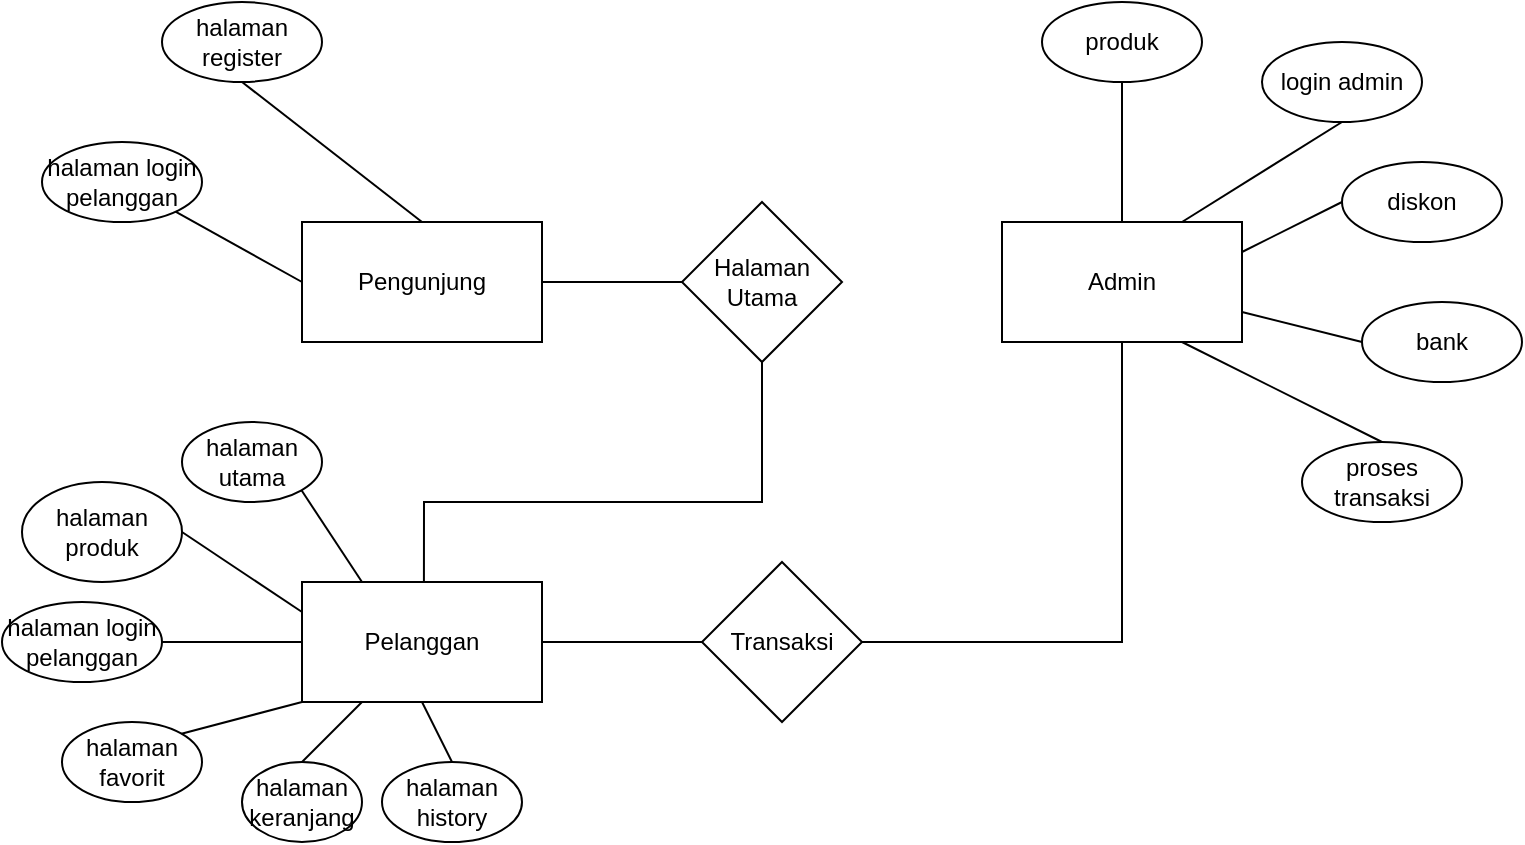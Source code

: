 <mxfile version="21.6.8" type="github" pages="2">
  <diagram id="R2lEEEUBdFMjLlhIrx00" name="ERD">
    <mxGraphModel dx="1290" dy="530" grid="1" gridSize="10" guides="1" tooltips="1" connect="1" arrows="1" fold="1" page="1" pageScale="1" pageWidth="850" pageHeight="1100" math="0" shadow="0" extFonts="Permanent Marker^https://fonts.googleapis.com/css?family=Permanent+Marker">
      <root>
        <mxCell id="0" />
        <mxCell id="1" parent="0" />
        <mxCell id="4zPybURJNScIZEpRafUK-1" value="Pengunjung" style="rounded=0;whiteSpace=wrap;html=1;" vertex="1" parent="1">
          <mxGeometry x="195" y="160" width="120" height="60" as="geometry" />
        </mxCell>
        <mxCell id="4zPybURJNScIZEpRafUK-2" value="Admin" style="rounded=0;whiteSpace=wrap;html=1;" vertex="1" parent="1">
          <mxGeometry x="545" y="160" width="120" height="60" as="geometry" />
        </mxCell>
        <mxCell id="4zPybURJNScIZEpRafUK-3" value="Pelanggan " style="rounded=0;whiteSpace=wrap;html=1;" vertex="1" parent="1">
          <mxGeometry x="195" y="340" width="120" height="60" as="geometry" />
        </mxCell>
        <mxCell id="4zPybURJNScIZEpRafUK-4" value="Halaman Utama" style="rhombus;whiteSpace=wrap;html=1;" vertex="1" parent="1">
          <mxGeometry x="385" y="150" width="80" height="80" as="geometry" />
        </mxCell>
        <mxCell id="4zPybURJNScIZEpRafUK-6" value="" style="endArrow=none;html=1;rounded=0;entryX=1;entryY=0.5;entryDx=0;entryDy=0;exitX=0;exitY=0.5;exitDx=0;exitDy=0;" edge="1" parent="1" source="4zPybURJNScIZEpRafUK-4" target="4zPybURJNScIZEpRafUK-1">
          <mxGeometry width="50" height="50" relative="1" as="geometry">
            <mxPoint x="455" y="280" as="sourcePoint" />
            <mxPoint x="505" y="230" as="targetPoint" />
          </mxGeometry>
        </mxCell>
        <mxCell id="4zPybURJNScIZEpRafUK-7" value="" style="endArrow=none;html=1;rounded=0;entryX=0.5;entryY=1;entryDx=0;entryDy=0;exitX=0.508;exitY=0;exitDx=0;exitDy=0;exitPerimeter=0;" edge="1" parent="1" source="4zPybURJNScIZEpRafUK-3" target="4zPybURJNScIZEpRafUK-4">
          <mxGeometry width="50" height="50" relative="1" as="geometry">
            <mxPoint x="395" y="200" as="sourcePoint" />
            <mxPoint x="325" y="200" as="targetPoint" />
            <Array as="points">
              <mxPoint x="256" y="300" />
              <mxPoint x="425" y="300" />
            </Array>
          </mxGeometry>
        </mxCell>
        <mxCell id="4zPybURJNScIZEpRafUK-8" value="halaman register" style="ellipse;whiteSpace=wrap;html=1;" vertex="1" parent="1">
          <mxGeometry x="125" y="50" width="80" height="40" as="geometry" />
        </mxCell>
        <mxCell id="4zPybURJNScIZEpRafUK-9" value="" style="endArrow=none;html=1;rounded=0;entryX=0.5;entryY=0;entryDx=0;entryDy=0;exitX=0.5;exitY=1;exitDx=0;exitDy=0;" edge="1" parent="1" source="4zPybURJNScIZEpRafUK-8" target="4zPybURJNScIZEpRafUK-1">
          <mxGeometry width="50" height="50" relative="1" as="geometry">
            <mxPoint x="555" y="200" as="sourcePoint" />
            <mxPoint x="475" y="200" as="targetPoint" />
          </mxGeometry>
        </mxCell>
        <mxCell id="4zPybURJNScIZEpRafUK-10" value="halaman login pelanggan" style="ellipse;whiteSpace=wrap;html=1;" vertex="1" parent="1">
          <mxGeometry x="45" y="350" width="80" height="40" as="geometry" />
        </mxCell>
        <mxCell id="4zPybURJNScIZEpRafUK-14" value="halaman login pelanggan" style="ellipse;whiteSpace=wrap;html=1;" vertex="1" parent="1">
          <mxGeometry x="65" y="120" width="80" height="40" as="geometry" />
        </mxCell>
        <mxCell id="4zPybURJNScIZEpRafUK-15" value="" style="endArrow=none;html=1;rounded=0;entryX=0;entryY=0.5;entryDx=0;entryDy=0;" edge="1" parent="1" source="4zPybURJNScIZEpRafUK-14" target="4zPybURJNScIZEpRafUK-1">
          <mxGeometry width="50" height="50" relative="1" as="geometry">
            <mxPoint x="395" y="200" as="sourcePoint" />
            <mxPoint x="325" y="200" as="targetPoint" />
          </mxGeometry>
        </mxCell>
        <mxCell id="4zPybURJNScIZEpRafUK-16" value="" style="endArrow=none;html=1;rounded=0;entryX=0;entryY=0.5;entryDx=0;entryDy=0;exitX=1;exitY=0.5;exitDx=0;exitDy=0;" edge="1" parent="1" source="4zPybURJNScIZEpRafUK-10" target="4zPybURJNScIZEpRafUK-3">
          <mxGeometry width="50" height="50" relative="1" as="geometry">
            <mxPoint x="142" y="165" as="sourcePoint" />
            <mxPoint x="205" y="200" as="targetPoint" />
          </mxGeometry>
        </mxCell>
        <mxCell id="4zPybURJNScIZEpRafUK-17" value="halaman utama" style="ellipse;whiteSpace=wrap;html=1;" vertex="1" parent="1">
          <mxGeometry x="135" y="260" width="70" height="40" as="geometry" />
        </mxCell>
        <mxCell id="4zPybURJNScIZEpRafUK-18" value="halaman history" style="ellipse;whiteSpace=wrap;html=1;" vertex="1" parent="1">
          <mxGeometry x="235" y="430" width="70" height="40" as="geometry" />
        </mxCell>
        <mxCell id="4zPybURJNScIZEpRafUK-19" value="halaman favorit" style="ellipse;whiteSpace=wrap;html=1;" vertex="1" parent="1">
          <mxGeometry x="75" y="410" width="70" height="40" as="geometry" />
        </mxCell>
        <mxCell id="4zPybURJNScIZEpRafUK-20" value="halaman keranjang" style="ellipse;whiteSpace=wrap;html=1;" vertex="1" parent="1">
          <mxGeometry x="165" y="430" width="60" height="40" as="geometry" />
        </mxCell>
        <mxCell id="4zPybURJNScIZEpRafUK-21" value="halaman produk" style="ellipse;whiteSpace=wrap;html=1;" vertex="1" parent="1">
          <mxGeometry x="55" y="290" width="80" height="50" as="geometry" />
        </mxCell>
        <mxCell id="4zPybURJNScIZEpRafUK-22" value="" style="endArrow=none;html=1;rounded=0;exitX=0.5;exitY=0;exitDx=0;exitDy=0;entryX=0.5;entryY=1;entryDx=0;entryDy=0;" edge="1" parent="1" source="4zPybURJNScIZEpRafUK-18" target="4zPybURJNScIZEpRafUK-3">
          <mxGeometry width="50" height="50" relative="1" as="geometry">
            <mxPoint x="135" y="380" as="sourcePoint" />
            <mxPoint x="255" y="410" as="targetPoint" />
          </mxGeometry>
        </mxCell>
        <mxCell id="4zPybURJNScIZEpRafUK-23" value="" style="endArrow=none;html=1;rounded=0;entryX=0.25;entryY=0;entryDx=0;entryDy=0;exitX=1;exitY=1;exitDx=0;exitDy=0;" edge="1" parent="1" source="4zPybURJNScIZEpRafUK-17" target="4zPybURJNScIZEpRafUK-3">
          <mxGeometry width="50" height="50" relative="1" as="geometry">
            <mxPoint x="145" y="390" as="sourcePoint" />
            <mxPoint x="215" y="390" as="targetPoint" />
          </mxGeometry>
        </mxCell>
        <mxCell id="4zPybURJNScIZEpRafUK-24" value="" style="endArrow=none;html=1;rounded=0;entryX=0;entryY=0.25;entryDx=0;entryDy=0;exitX=1;exitY=0.5;exitDx=0;exitDy=0;" edge="1" parent="1" source="4zPybURJNScIZEpRafUK-21" target="4zPybURJNScIZEpRafUK-3">
          <mxGeometry width="50" height="50" relative="1" as="geometry">
            <mxPoint x="205" y="304" as="sourcePoint" />
            <mxPoint x="235" y="350" as="targetPoint" />
          </mxGeometry>
        </mxCell>
        <mxCell id="4zPybURJNScIZEpRafUK-25" value="" style="endArrow=none;html=1;rounded=0;entryX=0;entryY=1;entryDx=0;entryDy=0;exitX=1;exitY=0;exitDx=0;exitDy=0;" edge="1" parent="1" source="4zPybURJNScIZEpRafUK-19" target="4zPybURJNScIZEpRafUK-3">
          <mxGeometry width="50" height="50" relative="1" as="geometry">
            <mxPoint x="145" y="325" as="sourcePoint" />
            <mxPoint x="205" y="365" as="targetPoint" />
          </mxGeometry>
        </mxCell>
        <mxCell id="4zPybURJNScIZEpRafUK-26" value="" style="endArrow=none;html=1;rounded=0;entryX=0.25;entryY=1;entryDx=0;entryDy=0;exitX=0.5;exitY=0;exitDx=0;exitDy=0;" edge="1" parent="1" source="4zPybURJNScIZEpRafUK-20" target="4zPybURJNScIZEpRafUK-3">
          <mxGeometry width="50" height="50" relative="1" as="geometry">
            <mxPoint x="145" y="426" as="sourcePoint" />
            <mxPoint x="205" y="410" as="targetPoint" />
          </mxGeometry>
        </mxCell>
        <mxCell id="4zPybURJNScIZEpRafUK-28" value="Transaksi" style="rhombus;whiteSpace=wrap;html=1;" vertex="1" parent="1">
          <mxGeometry x="395" y="330" width="80" height="80" as="geometry" />
        </mxCell>
        <mxCell id="4zPybURJNScIZEpRafUK-29" value="" style="endArrow=none;html=1;rounded=0;entryX=0;entryY=0.5;entryDx=0;entryDy=0;exitX=1;exitY=0.5;exitDx=0;exitDy=0;" edge="1" parent="1" source="4zPybURJNScIZEpRafUK-3" target="4zPybURJNScIZEpRafUK-28">
          <mxGeometry width="50" height="50" relative="1" as="geometry">
            <mxPoint x="455" y="280" as="sourcePoint" />
            <mxPoint x="505" y="230" as="targetPoint" />
          </mxGeometry>
        </mxCell>
        <mxCell id="4zPybURJNScIZEpRafUK-30" value="" style="endArrow=none;html=1;rounded=0;entryX=0.5;entryY=1;entryDx=0;entryDy=0;exitX=1;exitY=0.5;exitDx=0;exitDy=0;" edge="1" parent="1" source="4zPybURJNScIZEpRafUK-28" target="4zPybURJNScIZEpRafUK-2">
          <mxGeometry width="50" height="50" relative="1" as="geometry">
            <mxPoint x="325" y="380" as="sourcePoint" />
            <mxPoint x="405" y="380" as="targetPoint" />
            <Array as="points">
              <mxPoint x="605" y="370" />
            </Array>
          </mxGeometry>
        </mxCell>
        <mxCell id="4zPybURJNScIZEpRafUK-31" value="diskon" style="ellipse;whiteSpace=wrap;html=1;" vertex="1" parent="1">
          <mxGeometry x="715" y="130" width="80" height="40" as="geometry" />
        </mxCell>
        <mxCell id="4zPybURJNScIZEpRafUK-32" value="login admin" style="ellipse;whiteSpace=wrap;html=1;" vertex="1" parent="1">
          <mxGeometry x="675" y="70" width="80" height="40" as="geometry" />
        </mxCell>
        <mxCell id="4zPybURJNScIZEpRafUK-33" value="produk" style="ellipse;whiteSpace=wrap;html=1;" vertex="1" parent="1">
          <mxGeometry x="565" y="50" width="80" height="40" as="geometry" />
        </mxCell>
        <mxCell id="4zPybURJNScIZEpRafUK-34" value="bank" style="ellipse;whiteSpace=wrap;html=1;" vertex="1" parent="1">
          <mxGeometry x="725" y="200" width="80" height="40" as="geometry" />
        </mxCell>
        <mxCell id="4zPybURJNScIZEpRafUK-35" value="proses transaksi" style="ellipse;whiteSpace=wrap;html=1;" vertex="1" parent="1">
          <mxGeometry x="695" y="270" width="80" height="40" as="geometry" />
        </mxCell>
        <mxCell id="4zPybURJNScIZEpRafUK-36" value="" style="endArrow=none;html=1;rounded=0;entryX=0.5;entryY=1;entryDx=0;entryDy=0;" edge="1" parent="1" source="4zPybURJNScIZEpRafUK-2" target="4zPybURJNScIZEpRafUK-33">
          <mxGeometry width="50" height="50" relative="1" as="geometry">
            <mxPoint x="455" y="280" as="sourcePoint" />
            <mxPoint x="505" y="230" as="targetPoint" />
          </mxGeometry>
        </mxCell>
        <mxCell id="4zPybURJNScIZEpRafUK-37" value="" style="endArrow=none;html=1;rounded=0;entryX=0.5;entryY=1;entryDx=0;entryDy=0;exitX=0.75;exitY=0;exitDx=0;exitDy=0;" edge="1" parent="1" source="4zPybURJNScIZEpRafUK-2" target="4zPybURJNScIZEpRafUK-32">
          <mxGeometry width="50" height="50" relative="1" as="geometry">
            <mxPoint x="615" y="170" as="sourcePoint" />
            <mxPoint x="615" y="100" as="targetPoint" />
          </mxGeometry>
        </mxCell>
        <mxCell id="4zPybURJNScIZEpRafUK-38" value="" style="endArrow=none;html=1;rounded=0;entryX=0;entryY=0.5;entryDx=0;entryDy=0;exitX=1;exitY=0.25;exitDx=0;exitDy=0;" edge="1" parent="1" source="4zPybURJNScIZEpRafUK-2" target="4zPybURJNScIZEpRafUK-31">
          <mxGeometry width="50" height="50" relative="1" as="geometry">
            <mxPoint x="645" y="170" as="sourcePoint" />
            <mxPoint x="725" y="120" as="targetPoint" />
          </mxGeometry>
        </mxCell>
        <mxCell id="4zPybURJNScIZEpRafUK-39" value="" style="endArrow=none;html=1;rounded=0;entryX=0;entryY=0.5;entryDx=0;entryDy=0;exitX=1;exitY=0.75;exitDx=0;exitDy=0;" edge="1" parent="1" source="4zPybURJNScIZEpRafUK-2" target="4zPybURJNScIZEpRafUK-34">
          <mxGeometry width="50" height="50" relative="1" as="geometry">
            <mxPoint x="655" y="180" as="sourcePoint" />
            <mxPoint x="735" y="130" as="targetPoint" />
          </mxGeometry>
        </mxCell>
        <mxCell id="4zPybURJNScIZEpRafUK-40" value="" style="endArrow=none;html=1;rounded=0;entryX=0.5;entryY=0;entryDx=0;entryDy=0;exitX=0.75;exitY=1;exitDx=0;exitDy=0;" edge="1" parent="1" source="4zPybURJNScIZEpRafUK-2" target="4zPybURJNScIZEpRafUK-35">
          <mxGeometry width="50" height="50" relative="1" as="geometry">
            <mxPoint x="665" y="190" as="sourcePoint" />
            <mxPoint x="745" y="140" as="targetPoint" />
          </mxGeometry>
        </mxCell>
      </root>
    </mxGraphModel>
  </diagram>
  <diagram id="TzO_BwNU29FcNPLSAgXV" name="Diagram Sequence">
    <mxGraphModel dx="1723" dy="815" grid="1" gridSize="10" guides="1" tooltips="1" connect="1" arrows="1" fold="1" page="1" pageScale="1" pageWidth="850" pageHeight="1100" math="0" shadow="0">
      <root>
        <mxCell id="0" />
        <mxCell id="1" parent="0" />
        <mxCell id="j_Z520GpZRDXHj4FX0Q_-3" value="User" style="shape=umlLifeline;perimeter=lifelinePerimeter;whiteSpace=wrap;html=1;container=0;dropTarget=0;collapsible=0;recursiveResize=0;outlineConnect=0;portConstraint=eastwest;newEdgeStyle={&quot;edgeStyle&quot;:&quot;elbowEdgeStyle&quot;,&quot;elbow&quot;:&quot;vertical&quot;,&quot;curved&quot;:0,&quot;rounded&quot;:0};" vertex="1" parent="1">
          <mxGeometry x="-610" y="100" width="100" height="1510" as="geometry" />
        </mxCell>
        <mxCell id="j_Z520GpZRDXHj4FX0Q_-4" value="" style="html=1;points=[];perimeter=orthogonalPerimeter;outlineConnect=0;targetShapes=umlLifeline;portConstraint=eastwest;newEdgeStyle={&quot;edgeStyle&quot;:&quot;elbowEdgeStyle&quot;,&quot;elbow&quot;:&quot;vertical&quot;,&quot;curved&quot;:0,&quot;rounded&quot;:0};" vertex="1" parent="j_Z520GpZRDXHj4FX0Q_-3">
          <mxGeometry x="45" y="70" width="10" height="100" as="geometry" />
        </mxCell>
        <mxCell id="j_Z520GpZRDXHj4FX0Q_-5" value="Mulai" style="html=1;verticalAlign=bottom;startArrow=oval;endArrow=block;startSize=8;edgeStyle=elbowEdgeStyle;elbow=vertical;curved=0;rounded=0;" edge="1" parent="j_Z520GpZRDXHj4FX0Q_-3" target="j_Z520GpZRDXHj4FX0Q_-4">
          <mxGeometry relative="1" as="geometry">
            <mxPoint x="-15" y="70" as="sourcePoint" />
            <mxPoint as="offset" />
          </mxGeometry>
        </mxCell>
        <mxCell id="j_Z520GpZRDXHj4FX0Q_-32" value="" style="html=1;points=[];perimeter=orthogonalPerimeter;outlineConnect=0;targetShapes=umlLifeline;portConstraint=eastwest;newEdgeStyle={&quot;edgeStyle&quot;:&quot;elbowEdgeStyle&quot;,&quot;elbow&quot;:&quot;vertical&quot;,&quot;curved&quot;:0,&quot;rounded&quot;:0};" vertex="1" parent="j_Z520GpZRDXHj4FX0Q_-3">
          <mxGeometry x="45" y="200" width="10" height="100" as="geometry" />
        </mxCell>
        <mxCell id="j_Z520GpZRDXHj4FX0Q_-87" value="" style="html=1;points=[];perimeter=orthogonalPerimeter;outlineConnect=0;targetShapes=umlLifeline;portConstraint=eastwest;newEdgeStyle={&quot;edgeStyle&quot;:&quot;elbowEdgeStyle&quot;,&quot;elbow&quot;:&quot;vertical&quot;,&quot;curved&quot;:0,&quot;rounded&quot;:0};" vertex="1" parent="j_Z520GpZRDXHj4FX0Q_-3">
          <mxGeometry x="45" y="470" width="10" height="100" as="geometry" />
        </mxCell>
        <mxCell id="j_Z520GpZRDXHj4FX0Q_-131" value="" style="html=1;points=[];perimeter=orthogonalPerimeter;outlineConnect=0;targetShapes=umlLifeline;portConstraint=eastwest;newEdgeStyle={&quot;edgeStyle&quot;:&quot;elbowEdgeStyle&quot;,&quot;elbow&quot;:&quot;vertical&quot;,&quot;curved&quot;:0,&quot;rounded&quot;:0};" vertex="1" parent="j_Z520GpZRDXHj4FX0Q_-3">
          <mxGeometry x="45" y="1310" width="10" height="70" as="geometry" />
        </mxCell>
        <mxCell id="j_Z520GpZRDXHj4FX0Q_-7" value="Admin" style="shape=umlLifeline;perimeter=lifelinePerimeter;whiteSpace=wrap;html=1;container=0;dropTarget=0;collapsible=0;recursiveResize=0;outlineConnect=0;portConstraint=eastwest;newEdgeStyle={&quot;edgeStyle&quot;:&quot;elbowEdgeStyle&quot;,&quot;elbow&quot;:&quot;vertical&quot;,&quot;curved&quot;:0,&quot;rounded&quot;:0};" vertex="1" parent="1">
          <mxGeometry x="-100" y="100" width="100" height="1530" as="geometry" />
        </mxCell>
        <mxCell id="j_Z520GpZRDXHj4FX0Q_-117" value="" style="html=1;points=[];perimeter=orthogonalPerimeter;outlineConnect=0;targetShapes=umlLifeline;portConstraint=eastwest;newEdgeStyle={&quot;edgeStyle&quot;:&quot;elbowEdgeStyle&quot;,&quot;elbow&quot;:&quot;vertical&quot;,&quot;curved&quot;:0,&quot;rounded&quot;:0};" vertex="1" parent="j_Z520GpZRDXHj4FX0Q_-7">
          <mxGeometry x="45" y="920.5" width="10" height="100" as="geometry" />
        </mxCell>
        <mxCell id="j_Z520GpZRDXHj4FX0Q_-120" value="" style="html=1;points=[];perimeter=orthogonalPerimeter;outlineConnect=0;targetShapes=umlLifeline;portConstraint=eastwest;newEdgeStyle={&quot;edgeStyle&quot;:&quot;elbowEdgeStyle&quot;,&quot;elbow&quot;:&quot;vertical&quot;,&quot;curved&quot;:0,&quot;rounded&quot;:0};" vertex="1" parent="j_Z520GpZRDXHj4FX0Q_-7">
          <mxGeometry x="45" y="1070" width="10" height="100" as="geometry" />
        </mxCell>
        <mxCell id="j_Z520GpZRDXHj4FX0Q_-9" value="Melakukan Register/login" style="html=1;verticalAlign=bottom;endArrow=block;edgeStyle=elbowEdgeStyle;elbow=vertical;curved=0;rounded=0;" edge="1" parent="1" source="j_Z520GpZRDXHj4FX0Q_-4" target="j_Z520GpZRDXHj4FX0Q_-18">
          <mxGeometry relative="1" as="geometry">
            <mxPoint x="-455" y="190" as="sourcePoint" />
            <Array as="points">
              <mxPoint x="-470" y="180" />
            </Array>
          </mxGeometry>
        </mxCell>
        <mxCell id="j_Z520GpZRDXHj4FX0Q_-10" value="Menampilkan halaman home" style="html=1;verticalAlign=bottom;endArrow=open;dashed=1;endSize=8;edgeStyle=elbowEdgeStyle;elbow=vertical;curved=0;rounded=0;" edge="1" parent="1">
          <mxGeometry x="-0.004" relative="1" as="geometry">
            <mxPoint x="-560.5" y="260" as="targetPoint" />
            <Array as="points" />
            <mxPoint x="-330.5" y="260" as="sourcePoint" />
            <mxPoint x="1" as="offset" />
          </mxGeometry>
        </mxCell>
        <mxCell id="j_Z520GpZRDXHj4FX0Q_-17" value="Sistem" style="shape=umlLifeline;perimeter=lifelinePerimeter;whiteSpace=wrap;html=1;container=0;dropTarget=0;collapsible=0;recursiveResize=0;outlineConnect=0;portConstraint=eastwest;newEdgeStyle={&quot;edgeStyle&quot;:&quot;elbowEdgeStyle&quot;,&quot;elbow&quot;:&quot;vertical&quot;,&quot;curved&quot;:0,&quot;rounded&quot;:0};" vertex="1" parent="1">
          <mxGeometry x="-380" y="100" width="100" height="1510" as="geometry" />
        </mxCell>
        <mxCell id="j_Z520GpZRDXHj4FX0Q_-18" value="" style="html=1;points=[];perimeter=orthogonalPerimeter;outlineConnect=0;targetShapes=umlLifeline;portConstraint=eastwest;newEdgeStyle={&quot;edgeStyle&quot;:&quot;elbowEdgeStyle&quot;,&quot;elbow&quot;:&quot;vertical&quot;,&quot;curved&quot;:0,&quot;rounded&quot;:0};" vertex="1" parent="j_Z520GpZRDXHj4FX0Q_-17">
          <mxGeometry x="45" y="70" width="10" height="100" as="geometry" />
        </mxCell>
        <mxCell id="j_Z520GpZRDXHj4FX0Q_-23" value="" style="endArrow=classic;html=1;rounded=0;" edge="1" parent="j_Z520GpZRDXHj4FX0Q_-17" source="j_Z520GpZRDXHj4FX0Q_-18" target="j_Z520GpZRDXHj4FX0Q_-18">
          <mxGeometry width="50" height="50" relative="1" as="geometry">
            <mxPoint x="140" y="50" as="sourcePoint" />
            <mxPoint x="120" y="130" as="targetPoint" />
            <Array as="points">
              <mxPoint x="110" y="80" />
              <mxPoint x="110" y="140" />
            </Array>
          </mxGeometry>
        </mxCell>
        <mxCell id="j_Z520GpZRDXHj4FX0Q_-25" value="Mamvalidasi data user" style="edgeLabel;html=1;align=center;verticalAlign=middle;resizable=0;points=[];" vertex="1" connectable="0" parent="j_Z520GpZRDXHj4FX0Q_-23">
          <mxGeometry x="-0.028" y="2" relative="1" as="geometry">
            <mxPoint as="offset" />
          </mxGeometry>
        </mxCell>
        <mxCell id="j_Z520GpZRDXHj4FX0Q_-34" value="" style="html=1;points=[];perimeter=orthogonalPerimeter;outlineConnect=0;targetShapes=umlLifeline;portConstraint=eastwest;newEdgeStyle={&quot;edgeStyle&quot;:&quot;elbowEdgeStyle&quot;,&quot;elbow&quot;:&quot;vertical&quot;,&quot;curved&quot;:0,&quot;rounded&quot;:0};" vertex="1" parent="j_Z520GpZRDXHj4FX0Q_-17">
          <mxGeometry x="45" y="200" width="10" height="100" as="geometry" />
        </mxCell>
        <mxCell id="j_Z520GpZRDXHj4FX0Q_-88" value="" style="html=1;points=[];perimeter=orthogonalPerimeter;outlineConnect=0;targetShapes=umlLifeline;portConstraint=eastwest;newEdgeStyle={&quot;edgeStyle&quot;:&quot;elbowEdgeStyle&quot;,&quot;elbow&quot;:&quot;vertical&quot;,&quot;curved&quot;:0,&quot;rounded&quot;:0};" vertex="1" parent="j_Z520GpZRDXHj4FX0Q_-17">
          <mxGeometry x="45" y="470.5" width="10" height="100" as="geometry" />
        </mxCell>
        <mxCell id="j_Z520GpZRDXHj4FX0Q_-89" value="" style="endArrow=classic;html=1;rounded=0;" edge="1" parent="j_Z520GpZRDXHj4FX0Q_-17">
          <mxGeometry width="50" height="50" relative="1" as="geometry">
            <mxPoint x="-180" y="470" as="sourcePoint" />
            <mxPoint x="45" y="470" as="targetPoint" />
            <Array as="points">
              <mxPoint x="-65" y="470" />
            </Array>
          </mxGeometry>
        </mxCell>
        <mxCell id="j_Z520GpZRDXHj4FX0Q_-90" value="menekan tombol lanjut transaksi" style="edgeLabel;html=1;align=center;verticalAlign=middle;resizable=0;points=[];" vertex="1" connectable="0" parent="j_Z520GpZRDXHj4FX0Q_-89">
          <mxGeometry x="-0.091" y="-2" relative="1" as="geometry">
            <mxPoint x="18" y="-12" as="offset" />
          </mxGeometry>
        </mxCell>
        <mxCell id="j_Z520GpZRDXHj4FX0Q_-91" value="menampilkan halaman transaksi" style="html=1;verticalAlign=bottom;endArrow=open;dashed=1;endSize=8;edgeStyle=elbowEdgeStyle;elbow=horizontal;curved=0;rounded=0;" edge="1" parent="j_Z520GpZRDXHj4FX0Q_-17">
          <mxGeometry x="-0.004" relative="1" as="geometry">
            <mxPoint x="-180" y="570.5" as="targetPoint" />
            <Array as="points" />
            <mxPoint x="50" y="570.5" as="sourcePoint" />
            <mxPoint x="1" as="offset" />
          </mxGeometry>
        </mxCell>
        <mxCell id="j_Z520GpZRDXHj4FX0Q_-93" value="" style="html=1;points=[];perimeter=orthogonalPerimeter;outlineConnect=0;targetShapes=umlLifeline;portConstraint=eastwest;newEdgeStyle={&quot;edgeStyle&quot;:&quot;elbowEdgeStyle&quot;,&quot;elbow&quot;:&quot;vertical&quot;,&quot;curved&quot;:0,&quot;rounded&quot;:0};" vertex="1" parent="j_Z520GpZRDXHj4FX0Q_-17">
          <mxGeometry x="-185" y="630.5" width="10" height="100" as="geometry" />
        </mxCell>
        <mxCell id="j_Z520GpZRDXHj4FX0Q_-94" value="" style="html=1;points=[];perimeter=orthogonalPerimeter;outlineConnect=0;targetShapes=umlLifeline;portConstraint=eastwest;newEdgeStyle={&quot;edgeStyle&quot;:&quot;elbowEdgeStyle&quot;,&quot;elbow&quot;:&quot;vertical&quot;,&quot;curved&quot;:0,&quot;rounded&quot;:0};" vertex="1" parent="j_Z520GpZRDXHj4FX0Q_-17">
          <mxGeometry x="45" y="630.5" width="10" height="100" as="geometry" />
        </mxCell>
        <mxCell id="j_Z520GpZRDXHj4FX0Q_-95" value="" style="endArrow=classic;html=1;rounded=0;" edge="1" parent="j_Z520GpZRDXHj4FX0Q_-17">
          <mxGeometry width="50" height="50" relative="1" as="geometry">
            <mxPoint x="-180" y="630" as="sourcePoint" />
            <mxPoint x="45" y="630" as="targetPoint" />
            <Array as="points">
              <mxPoint x="-65" y="630" />
            </Array>
          </mxGeometry>
        </mxCell>
        <mxCell id="j_Z520GpZRDXHj4FX0Q_-96" value="mengisi form dan menekan tombol bayar" style="edgeLabel;html=1;align=center;verticalAlign=middle;resizable=0;points=[];" vertex="1" connectable="0" parent="j_Z520GpZRDXHj4FX0Q_-95">
          <mxGeometry x="-0.091" y="-2" relative="1" as="geometry">
            <mxPoint x="18" y="-12" as="offset" />
          </mxGeometry>
        </mxCell>
        <mxCell id="j_Z520GpZRDXHj4FX0Q_-97" value="menampilkan halaman pembayaran" style="html=1;verticalAlign=bottom;endArrow=open;dashed=1;endSize=8;edgeStyle=elbowEdgeStyle;elbow=horizontal;curved=0;rounded=0;" edge="1" parent="j_Z520GpZRDXHj4FX0Q_-17">
          <mxGeometry x="-0.004" relative="1" as="geometry">
            <mxPoint x="-180" y="730.5" as="targetPoint" />
            <Array as="points" />
            <mxPoint x="50" y="730.5" as="sourcePoint" />
            <mxPoint x="1" as="offset" />
          </mxGeometry>
        </mxCell>
        <mxCell id="j_Z520GpZRDXHj4FX0Q_-98" value="" style="html=1;points=[];perimeter=orthogonalPerimeter;outlineConnect=0;targetShapes=umlLifeline;portConstraint=eastwest;newEdgeStyle={&quot;edgeStyle&quot;:&quot;elbowEdgeStyle&quot;,&quot;elbow&quot;:&quot;vertical&quot;,&quot;curved&quot;:0,&quot;rounded&quot;:0};" vertex="1" parent="j_Z520GpZRDXHj4FX0Q_-17">
          <mxGeometry x="-185" y="70" width="10" height="850" as="geometry" />
        </mxCell>
        <mxCell id="j_Z520GpZRDXHj4FX0Q_-99" value="" style="html=1;points=[];perimeter=orthogonalPerimeter;outlineConnect=0;targetShapes=umlLifeline;portConstraint=eastwest;newEdgeStyle={&quot;edgeStyle&quot;:&quot;elbowEdgeStyle&quot;,&quot;elbow&quot;:&quot;vertical&quot;,&quot;curved&quot;:0,&quot;rounded&quot;:0};" vertex="1" parent="j_Z520GpZRDXHj4FX0Q_-17">
          <mxGeometry x="45" y="770.5" width="10" height="100" as="geometry" />
        </mxCell>
        <mxCell id="j_Z520GpZRDXHj4FX0Q_-100" value="" style="endArrow=classic;html=1;rounded=0;" edge="1" parent="j_Z520GpZRDXHj4FX0Q_-17">
          <mxGeometry width="50" height="50" relative="1" as="geometry">
            <mxPoint x="-180" y="770" as="sourcePoint" />
            <mxPoint x="45" y="770" as="targetPoint" />
            <Array as="points">
              <mxPoint x="-65" y="770" />
            </Array>
          </mxGeometry>
        </mxCell>
        <mxCell id="j_Z520GpZRDXHj4FX0Q_-101" value="Menekan gambar produk yang dipilih" style="edgeLabel;html=1;align=center;verticalAlign=middle;resizable=0;points=[];" vertex="1" connectable="0" parent="j_Z520GpZRDXHj4FX0Q_-100">
          <mxGeometry x="-0.091" y="-2" relative="1" as="geometry">
            <mxPoint x="18" y="-12" as="offset" />
          </mxGeometry>
        </mxCell>
        <mxCell id="j_Z520GpZRDXHj4FX0Q_-102" value="meanmpilkan halaman detail produk" style="html=1;verticalAlign=bottom;endArrow=open;dashed=1;endSize=8;edgeStyle=elbowEdgeStyle;elbow=vertical;curved=0;rounded=0;" edge="1" parent="j_Z520GpZRDXHj4FX0Q_-17">
          <mxGeometry x="-0.004" relative="1" as="geometry">
            <mxPoint x="-180" y="870.5" as="targetPoint" />
            <Array as="points" />
            <mxPoint x="50" y="870.5" as="sourcePoint" />
            <mxPoint x="1" as="offset" />
          </mxGeometry>
        </mxCell>
        <mxCell id="j_Z520GpZRDXHj4FX0Q_-109" value="" style="html=1;points=[];perimeter=orthogonalPerimeter;outlineConnect=0;targetShapes=umlLifeline;portConstraint=eastwest;newEdgeStyle={&quot;edgeStyle&quot;:&quot;elbowEdgeStyle&quot;,&quot;elbow&quot;:&quot;vertical&quot;,&quot;curved&quot;:0,&quot;rounded&quot;:0};" vertex="1" parent="j_Z520GpZRDXHj4FX0Q_-17">
          <mxGeometry x="45" y="920.5" width="10" height="289.5" as="geometry" />
        </mxCell>
        <mxCell id="j_Z520GpZRDXHj4FX0Q_-110" value="" style="endArrow=classic;html=1;rounded=0;" edge="1" parent="j_Z520GpZRDXHj4FX0Q_-17">
          <mxGeometry width="50" height="50" relative="1" as="geometry">
            <mxPoint x="-180" y="920" as="sourcePoint" />
            <mxPoint x="45" y="920" as="targetPoint" />
            <Array as="points">
              <mxPoint x="-65" y="920" />
            </Array>
          </mxGeometry>
        </mxCell>
        <mxCell id="j_Z520GpZRDXHj4FX0Q_-111" value="&lt;div&gt;menampilkan halaman status&amp;nbsp;&lt;/div&gt;&lt;div&gt;pembayaran dan mengirim data&lt;/div&gt;&lt;div&gt;transaksi ke admin&lt;/div&gt;" style="edgeLabel;html=1;align=center;verticalAlign=middle;resizable=0;points=[];" vertex="1" connectable="0" parent="j_Z520GpZRDXHj4FX0Q_-110">
          <mxGeometry x="-0.091" y="-2" relative="1" as="geometry">
            <mxPoint x="18" y="-1" as="offset" />
          </mxGeometry>
        </mxCell>
        <mxCell id="j_Z520GpZRDXHj4FX0Q_-33" value="" style="endArrow=classic;html=1;rounded=0;" edge="1" parent="1" source="j_Z520GpZRDXHj4FX0Q_-32" target="j_Z520GpZRDXHj4FX0Q_-17">
          <mxGeometry width="50" height="50" relative="1" as="geometry">
            <mxPoint x="-420" y="340" as="sourcePoint" />
            <mxPoint x="-400" y="310" as="targetPoint" />
            <Array as="points">
              <mxPoint x="-440" y="300" />
            </Array>
          </mxGeometry>
        </mxCell>
        <mxCell id="j_Z520GpZRDXHj4FX0Q_-36" value="Mengakses halaman produk" style="edgeLabel;html=1;align=center;verticalAlign=middle;resizable=0;points=[];" vertex="1" connectable="0" parent="j_Z520GpZRDXHj4FX0Q_-33">
          <mxGeometry x="-0.091" y="-2" relative="1" as="geometry">
            <mxPoint x="3" y="-12" as="offset" />
          </mxGeometry>
        </mxCell>
        <mxCell id="j_Z520GpZRDXHj4FX0Q_-37" value="Menampilkan Halaman Produk" style="html=1;verticalAlign=bottom;endArrow=open;dashed=1;endSize=8;edgeStyle=elbowEdgeStyle;elbow=vertical;curved=0;rounded=0;" edge="1" parent="1">
          <mxGeometry x="-0.004" relative="1" as="geometry">
            <mxPoint x="-550" y="400" as="targetPoint" />
            <Array as="points" />
            <mxPoint x="-330" y="400" as="sourcePoint" />
            <mxPoint x="1" as="offset" />
          </mxGeometry>
        </mxCell>
        <mxCell id="j_Z520GpZRDXHj4FX0Q_-63" value="" style="html=1;points=[];perimeter=orthogonalPerimeter;outlineConnect=0;targetShapes=umlLifeline;portConstraint=eastwest;newEdgeStyle={&quot;edgeStyle&quot;:&quot;elbowEdgeStyle&quot;,&quot;elbow&quot;:&quot;vertical&quot;,&quot;curved&quot;:0,&quot;rounded&quot;:0};" vertex="1" parent="1">
          <mxGeometry x="-335" y="430" width="10" height="100" as="geometry" />
        </mxCell>
        <mxCell id="j_Z520GpZRDXHj4FX0Q_-64" value="" style="endArrow=classic;html=1;rounded=0;" edge="1" parent="1">
          <mxGeometry width="50" height="50" relative="1" as="geometry">
            <mxPoint x="-550" y="430" as="sourcePoint" />
            <mxPoint x="-335" y="429.5" as="targetPoint" />
            <Array as="points">
              <mxPoint x="-445" y="429.5" />
            </Array>
          </mxGeometry>
        </mxCell>
        <mxCell id="j_Z520GpZRDXHj4FX0Q_-65" value="Menekan gambar produk yang dipilih" style="edgeLabel;html=1;align=center;verticalAlign=middle;resizable=0;points=[];" vertex="1" connectable="0" parent="j_Z520GpZRDXHj4FX0Q_-64">
          <mxGeometry x="-0.091" y="-2" relative="1" as="geometry">
            <mxPoint x="18" y="-12" as="offset" />
          </mxGeometry>
        </mxCell>
        <mxCell id="j_Z520GpZRDXHj4FX0Q_-66" value="meanmpilkan halaman detail produk" style="html=1;verticalAlign=bottom;endArrow=open;dashed=1;endSize=8;edgeStyle=elbowEdgeStyle;elbow=horizontal;curved=0;rounded=0;" edge="1" parent="1">
          <mxGeometry x="-0.004" relative="1" as="geometry">
            <mxPoint x="-560" y="530" as="targetPoint" />
            <Array as="points" />
            <mxPoint x="-330" y="530" as="sourcePoint" />
            <mxPoint x="1" as="offset" />
          </mxGeometry>
        </mxCell>
        <mxCell id="j_Z520GpZRDXHj4FX0Q_-116" value="" style="endArrow=classic;html=1;rounded=0;" edge="1" parent="1" source="j_Z520GpZRDXHj4FX0Q_-17" target="j_Z520GpZRDXHj4FX0Q_-7">
          <mxGeometry width="50" height="50" relative="1" as="geometry">
            <mxPoint x="-260" y="1020" as="sourcePoint" />
            <mxPoint x="-210" y="970" as="targetPoint" />
            <Array as="points">
              <mxPoint x="-210" y="1020" />
            </Array>
          </mxGeometry>
        </mxCell>
        <mxCell id="j_Z520GpZRDXHj4FX0Q_-118" value="Login Admin" style="edgeLabel;html=1;align=center;verticalAlign=middle;resizable=0;points=[];" vertex="1" connectable="0" parent="j_Z520GpZRDXHj4FX0Q_-116">
          <mxGeometry x="0.043" y="2" relative="1" as="geometry">
            <mxPoint x="-5" y="-8" as="offset" />
          </mxGeometry>
        </mxCell>
        <mxCell id="j_Z520GpZRDXHj4FX0Q_-119" value="&lt;div&gt;Memvalidisai data admin&amp;nbsp;&lt;/div&gt;&lt;div&gt;dan menampilkan halaman produk&lt;/div&gt;" style="html=1;verticalAlign=bottom;endArrow=open;dashed=1;endSize=8;edgeStyle=elbowEdgeStyle;elbow=vertical;curved=0;rounded=0;" edge="1" parent="1" target="j_Z520GpZRDXHj4FX0Q_-17">
          <mxGeometry x="-0.004" relative="1" as="geometry">
            <mxPoint x="-320" y="1120" as="targetPoint" />
            <Array as="points" />
            <mxPoint x="-50" y="1120" as="sourcePoint" />
            <mxPoint x="1" as="offset" />
          </mxGeometry>
        </mxCell>
        <mxCell id="j_Z520GpZRDXHj4FX0Q_-121" value="" style="endArrow=classic;html=1;rounded=0;" edge="1" parent="1">
          <mxGeometry width="50" height="50" relative="1" as="geometry">
            <mxPoint x="-330" y="1310" as="sourcePoint" />
            <mxPoint x="-55" y="1310" as="targetPoint" />
            <Array as="points">
              <mxPoint x="-215" y="1310" />
            </Array>
          </mxGeometry>
        </mxCell>
        <mxCell id="j_Z520GpZRDXHj4FX0Q_-122" value="&lt;div&gt;melihat data transakasi penjualan &lt;br&gt;&lt;/div&gt;&lt;div&gt;laba memproses data&lt;/div&gt;&lt;div&gt;transaksi user determinal dtilolak&lt;br&gt;&lt;/div&gt;" style="edgeLabel;html=1;align=center;verticalAlign=middle;resizable=0;points=[];" vertex="1" connectable="0" parent="j_Z520GpZRDXHj4FX0Q_-121">
          <mxGeometry x="0.043" y="2" relative="1" as="geometry">
            <mxPoint x="-5" y="2" as="offset" />
          </mxGeometry>
        </mxCell>
        <mxCell id="j_Z520GpZRDXHj4FX0Q_-123" value="Menampilkan halaman transaksi admin" style="html=1;verticalAlign=bottom;endArrow=open;dashed=1;endSize=8;edgeStyle=elbowEdgeStyle;elbow=vertical;curved=0;rounded=0;" edge="1" parent="1" target="j_Z520GpZRDXHj4FX0Q_-109">
          <mxGeometry x="-0.004" relative="1" as="geometry">
            <mxPoint x="-320" y="1270" as="targetPoint" />
            <Array as="points" />
            <mxPoint x="-54" y="1270.43" as="sourcePoint" />
            <mxPoint x="1" as="offset" />
          </mxGeometry>
        </mxCell>
        <mxCell id="j_Z520GpZRDXHj4FX0Q_-126" value="" style="html=1;points=[];perimeter=orthogonalPerimeter;outlineConnect=0;targetShapes=umlLifeline;portConstraint=eastwest;newEdgeStyle={&quot;edgeStyle&quot;:&quot;elbowEdgeStyle&quot;,&quot;elbow&quot;:&quot;vertical&quot;,&quot;curved&quot;:0,&quot;rounded&quot;:0};" vertex="1" parent="1">
          <mxGeometry x="-55" y="1310" width="10" height="100" as="geometry" />
        </mxCell>
        <mxCell id="j_Z520GpZRDXHj4FX0Q_-128" value="&lt;div&gt;data transaksi user diterima&lt;/div&gt;&lt;div&gt;ditolak maka menampilkan data transaksi pada&lt;/div&gt;&lt;div&gt;halaman history user&lt;br&gt;&lt;/div&gt;" style="html=1;verticalAlign=bottom;endArrow=open;dashed=1;endSize=8;edgeStyle=elbowEdgeStyle;elbow=vertical;curved=0;rounded=0;" edge="1" parent="1" target="j_Z520GpZRDXHj4FX0Q_-3">
          <mxGeometry x="0.006" y="19" relative="1" as="geometry">
            <mxPoint x="-325" y="1411" as="targetPoint" />
            <Array as="points" />
            <mxPoint x="-54" y="1410.43" as="sourcePoint" />
            <mxPoint as="offset" />
          </mxGeometry>
        </mxCell>
        <mxCell id="j_Z520GpZRDXHj4FX0Q_-129" value="" style="endArrow=classic;html=1;rounded=0;" edge="1" parent="1" source="j_Z520GpZRDXHj4FX0Q_-109">
          <mxGeometry width="50" height="50" relative="1" as="geometry">
            <mxPoint x="-320" y="1170" as="sourcePoint" />
            <mxPoint x="-55" y="1170" as="targetPoint" />
            <Array as="points">
              <mxPoint x="-214" y="1170" />
            </Array>
          </mxGeometry>
        </mxCell>
        <mxCell id="j_Z520GpZRDXHj4FX0Q_-130" value="Mengakses halaman transaksi admin" style="edgeLabel;html=1;align=center;verticalAlign=middle;resizable=0;points=[];" vertex="1" connectable="0" parent="j_Z520GpZRDXHj4FX0Q_-129">
          <mxGeometry x="0.043" y="2" relative="1" as="geometry">
            <mxPoint x="-5" y="-8" as="offset" />
          </mxGeometry>
        </mxCell>
        <mxCell id="j_Z520GpZRDXHj4FX0Q_-133" value="" style="shape=waypoint;sketch=0;fillStyle=solid;size=6;pointerEvents=1;points=[];fillColor=none;resizable=0;rotatable=0;perimeter=centerPerimeter;snapToPoint=1;" vertex="1" parent="1">
          <mxGeometry x="-650" y="1470" width="20" height="20" as="geometry" />
        </mxCell>
        <mxCell id="j_Z520GpZRDXHj4FX0Q_-136" value="" style="endArrow=none;dashed=1;html=1;rounded=0;exitX=0.875;exitY=0.675;exitDx=0;exitDy=0;exitPerimeter=0;" edge="1" parent="1" source="j_Z520GpZRDXHj4FX0Q_-133" target="j_Z520GpZRDXHj4FX0Q_-131">
          <mxGeometry width="50" height="50" relative="1" as="geometry">
            <mxPoint x="-390" y="1530" as="sourcePoint" />
            <mxPoint x="-340" y="1480" as="targetPoint" />
          </mxGeometry>
        </mxCell>
        <mxCell id="j_Z520GpZRDXHj4FX0Q_-137" value="Selesai" style="edgeLabel;html=1;align=center;verticalAlign=middle;resizable=0;points=[];" vertex="1" connectable="0" parent="j_Z520GpZRDXHj4FX0Q_-136">
          <mxGeometry x="0.267" relative="1" as="geometry">
            <mxPoint x="-7" y="-10" as="offset" />
          </mxGeometry>
        </mxCell>
      </root>
    </mxGraphModel>
  </diagram>
</mxfile>
